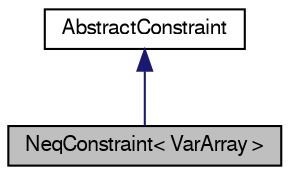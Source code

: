 digraph G
{
  edge [fontname="FreeSans",fontsize="10",labelfontname="FreeSans",labelfontsize="10"];
  node [fontname="FreeSans",fontsize="10",shape=record];
  Node1 [label="NeqConstraint\< VarArray \>",height=0.2,width=0.4,color="black", fillcolor="grey75", style="filled" fontcolor="black"];
  Node2 -> Node1 [dir=back,color="midnightblue",fontsize="10",style="solid",fontname="FreeSans"];
  Node2 [label="AbstractConstraint",height=0.2,width=0.4,color="black", fillcolor="white", style="filled",URL="$class_abstract_constraint.html",tooltip="Base type from which all constraints are derived."];
}
